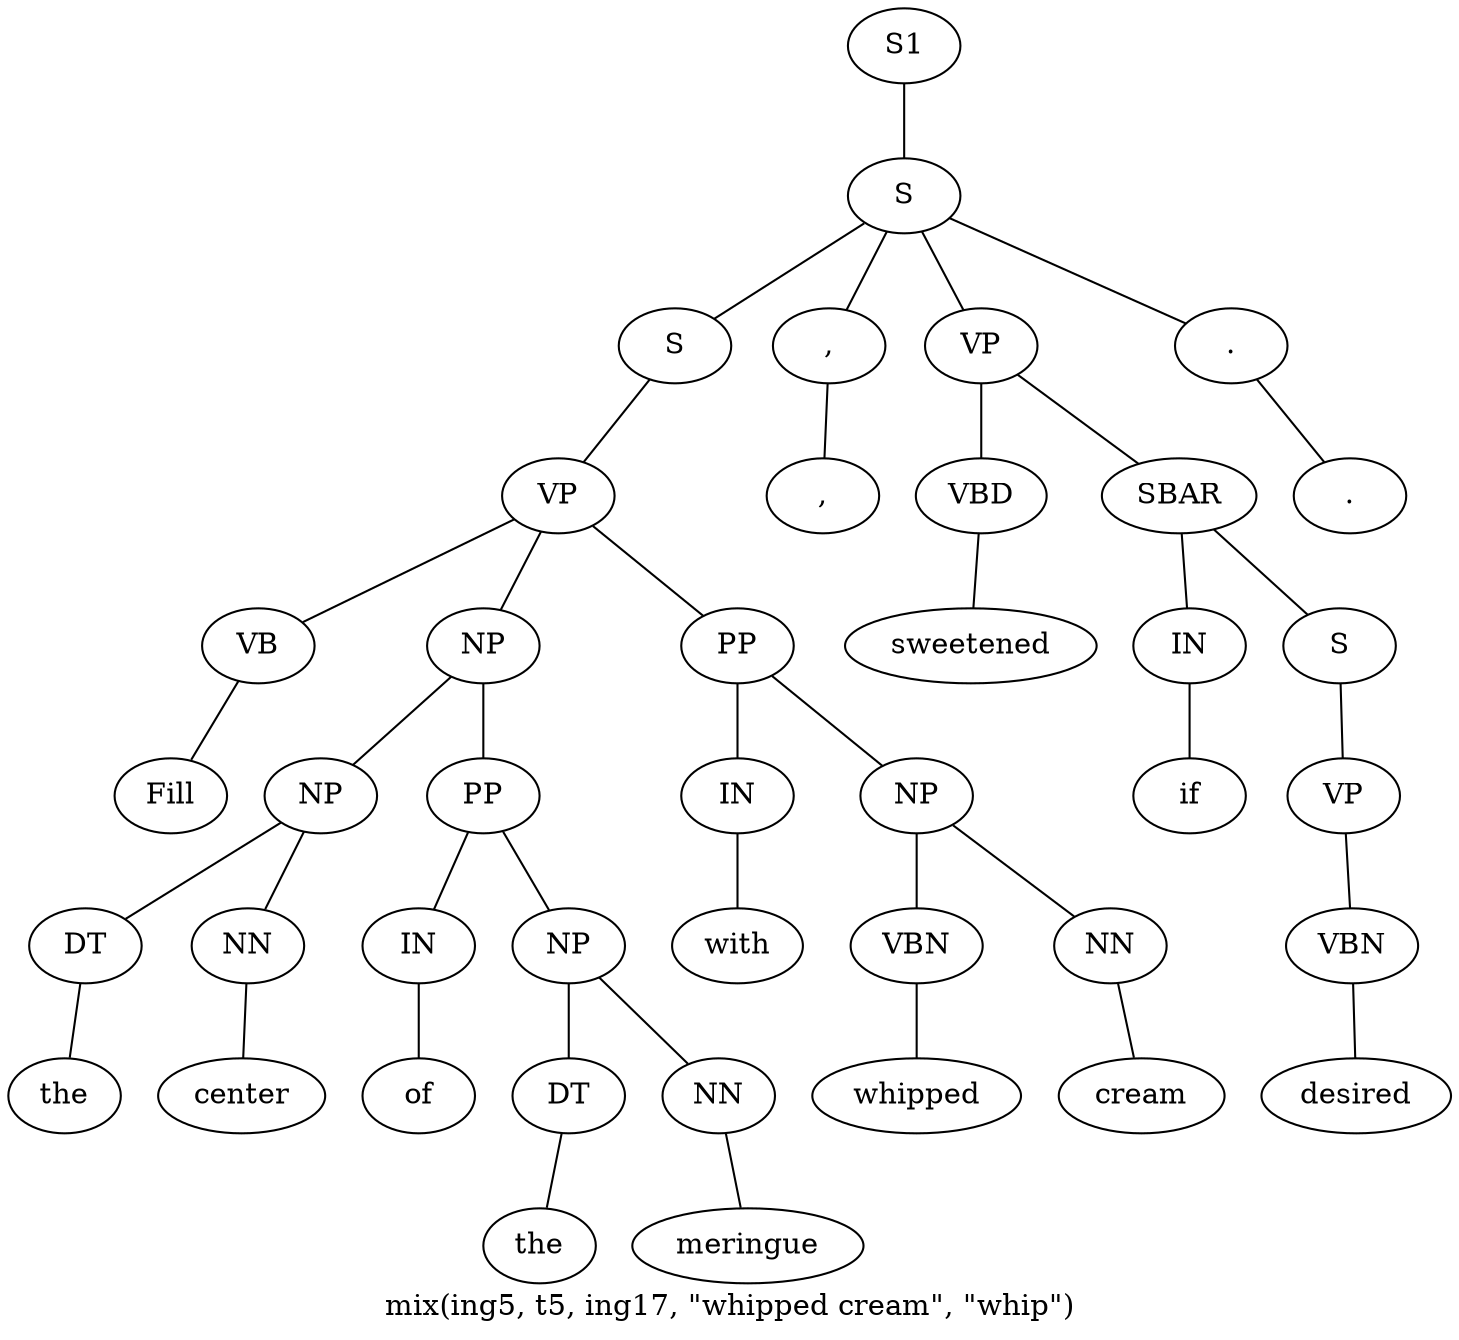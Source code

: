graph SyntaxGraph {
	label = "mix(ing5, t5, ing17, \"whipped cream\", \"whip\")";
	Node0 [label="S1"];
	Node1 [label="S"];
	Node2 [label="S"];
	Node3 [label="VP"];
	Node4 [label="VB"];
	Node5 [label="Fill"];
	Node6 [label="NP"];
	Node7 [label="NP"];
	Node8 [label="DT"];
	Node9 [label="the"];
	Node10 [label="NN"];
	Node11 [label="center"];
	Node12 [label="PP"];
	Node13 [label="IN"];
	Node14 [label="of"];
	Node15 [label="NP"];
	Node16 [label="DT"];
	Node17 [label="the"];
	Node18 [label="NN"];
	Node19 [label="meringue"];
	Node20 [label="PP"];
	Node21 [label="IN"];
	Node22 [label="with"];
	Node23 [label="NP"];
	Node24 [label="VBN"];
	Node25 [label="whipped"];
	Node26 [label="NN"];
	Node27 [label="cream"];
	Node28 [label=","];
	Node29 [label=","];
	Node30 [label="VP"];
	Node31 [label="VBD"];
	Node32 [label="sweetened"];
	Node33 [label="SBAR"];
	Node34 [label="IN"];
	Node35 [label="if"];
	Node36 [label="S"];
	Node37 [label="VP"];
	Node38 [label="VBN"];
	Node39 [label="desired"];
	Node40 [label="."];
	Node41 [label="."];

	Node0 -- Node1;
	Node1 -- Node2;
	Node1 -- Node28;
	Node1 -- Node30;
	Node1 -- Node40;
	Node2 -- Node3;
	Node3 -- Node4;
	Node3 -- Node6;
	Node3 -- Node20;
	Node4 -- Node5;
	Node6 -- Node7;
	Node6 -- Node12;
	Node7 -- Node8;
	Node7 -- Node10;
	Node8 -- Node9;
	Node10 -- Node11;
	Node12 -- Node13;
	Node12 -- Node15;
	Node13 -- Node14;
	Node15 -- Node16;
	Node15 -- Node18;
	Node16 -- Node17;
	Node18 -- Node19;
	Node20 -- Node21;
	Node20 -- Node23;
	Node21 -- Node22;
	Node23 -- Node24;
	Node23 -- Node26;
	Node24 -- Node25;
	Node26 -- Node27;
	Node28 -- Node29;
	Node30 -- Node31;
	Node30 -- Node33;
	Node31 -- Node32;
	Node33 -- Node34;
	Node33 -- Node36;
	Node34 -- Node35;
	Node36 -- Node37;
	Node37 -- Node38;
	Node38 -- Node39;
	Node40 -- Node41;
}